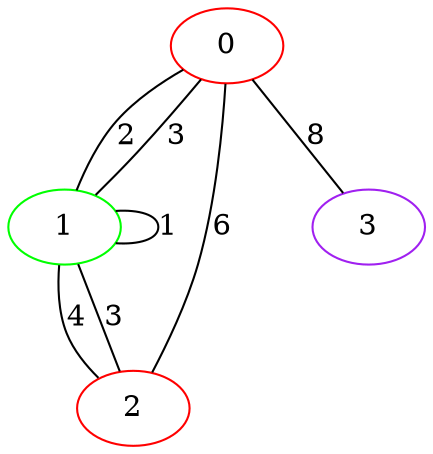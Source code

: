 graph "" {
0 [color=red, weight=1];
1 [color=green, weight=2];
2 [color=red, weight=1];
3 [color=purple, weight=4];
0 -- 1  [key=0, label=2];
0 -- 1  [key=1, label=3];
0 -- 2  [key=0, label=6];
0 -- 3  [key=0, label=8];
1 -- 1  [key=0, label=1];
1 -- 2  [key=0, label=4];
1 -- 2  [key=1, label=3];
}
